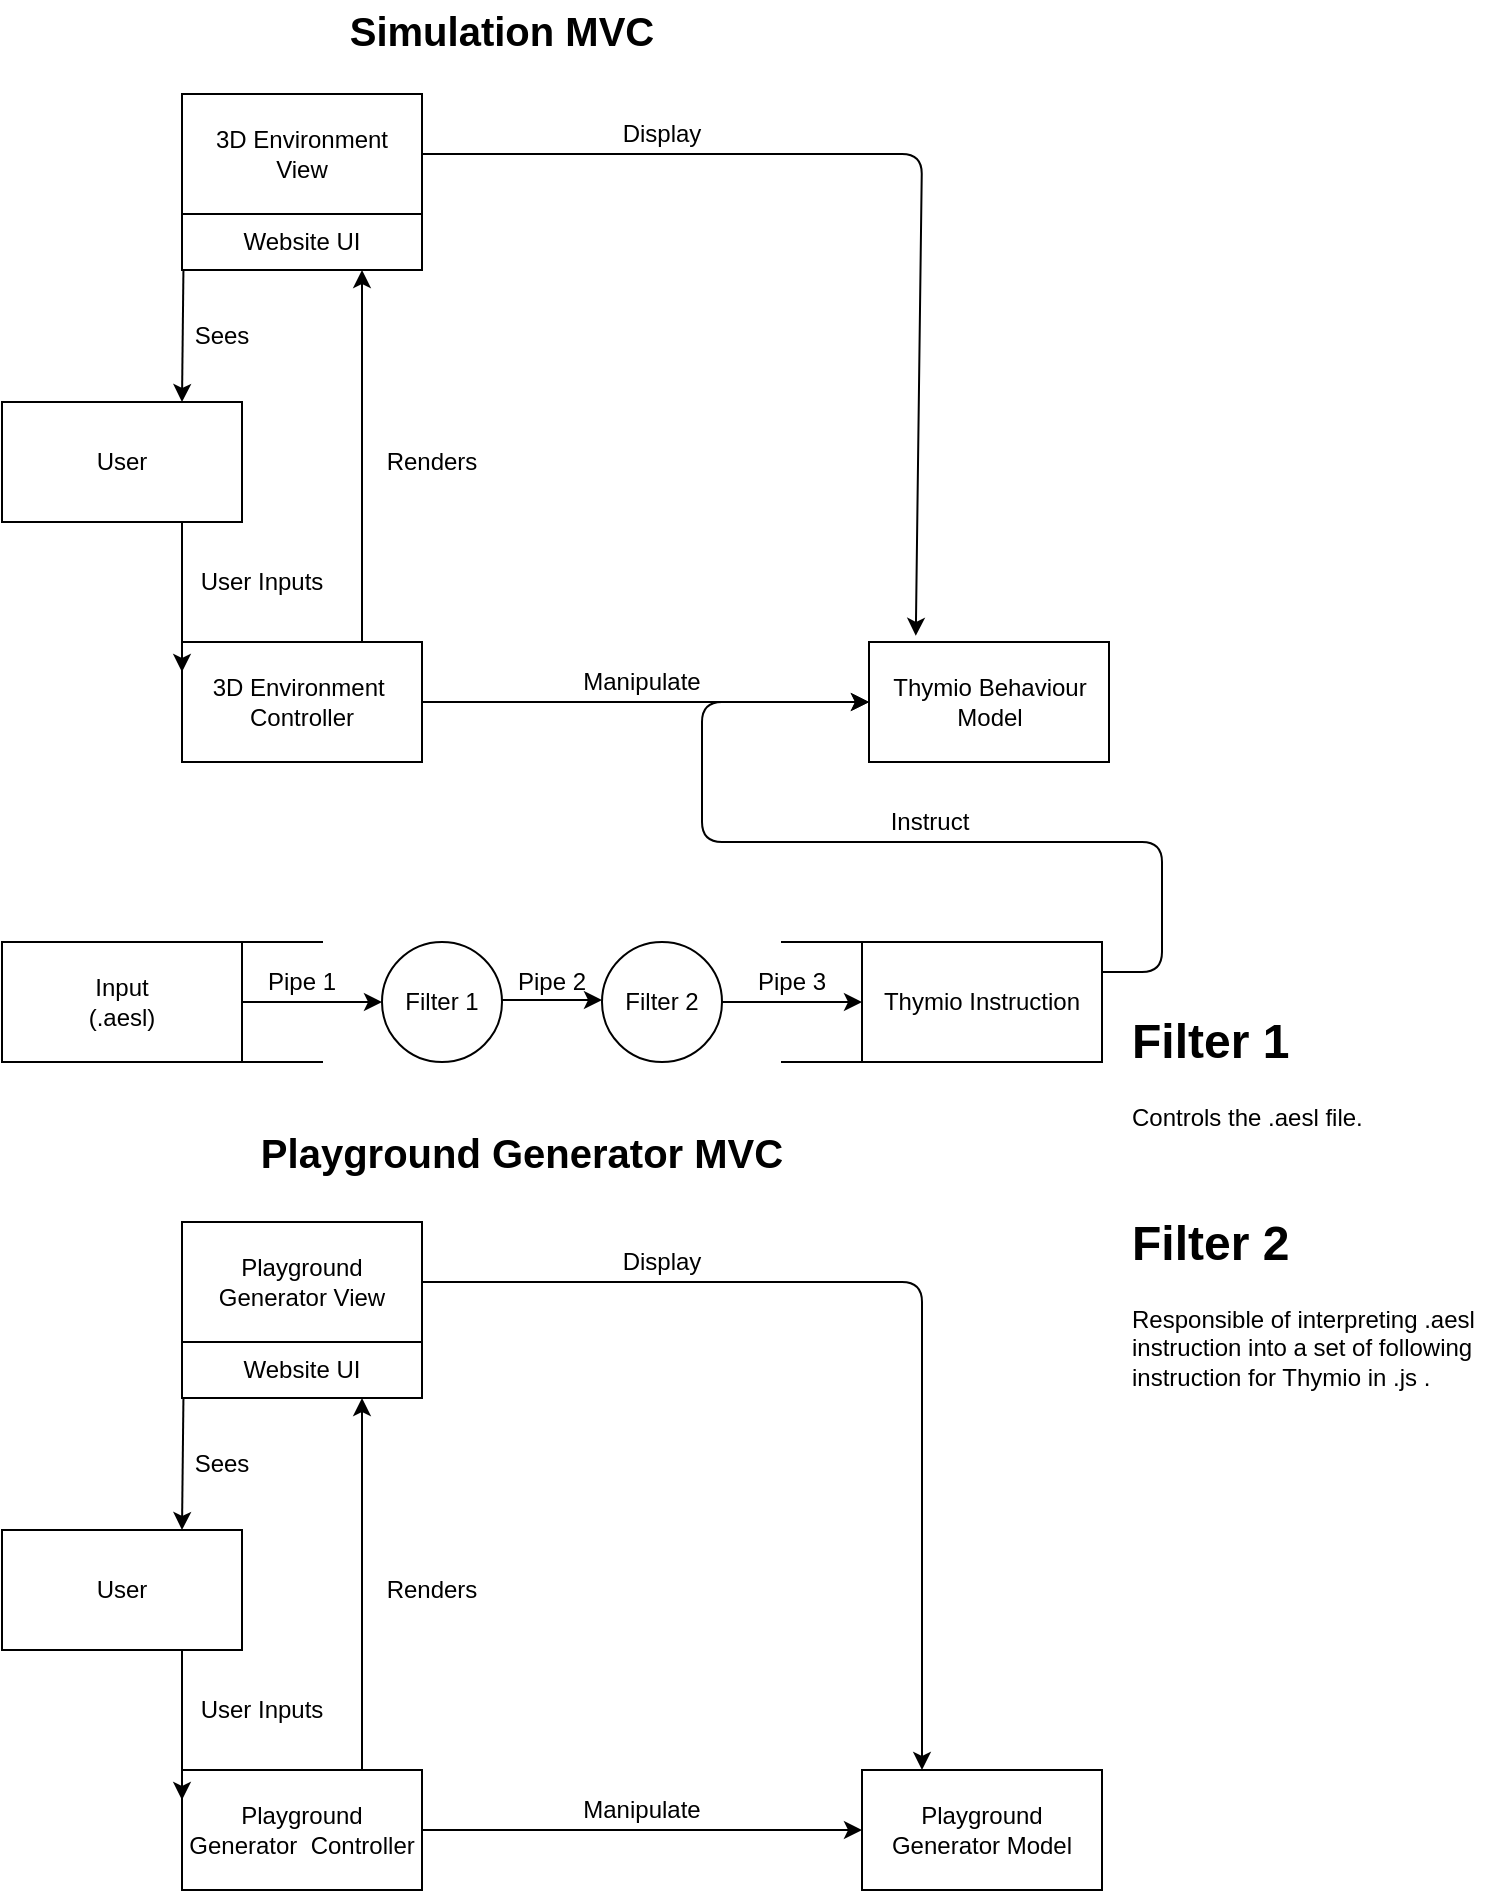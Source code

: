 <mxfile version="12.1.0" type="device" pages="1"><diagram id="1trE2REFxqnqZmuTRZyQ" name="Page-1"><mxGraphModel dx="1031" dy="606" grid="1" gridSize="10" guides="1" tooltips="1" connect="1" arrows="1" fold="1" page="1" pageScale="1" pageWidth="827" pageHeight="1169" math="0" shadow="0"><root><mxCell id="0"/><mxCell id="1" parent="0"/><mxCell id="OVcSoYiSIXlitFYiV0N6-1" value="Input&lt;br&gt;(.aesl)" style="rounded=0;whiteSpace=wrap;html=1;" vertex="1" parent="1"><mxGeometry x="60" y="780" width="120" height="60" as="geometry"/></mxCell><mxCell id="OVcSoYiSIXlitFYiV0N6-4" value="Thymio Instruction" style="rounded=0;whiteSpace=wrap;html=1;" vertex="1" parent="1"><mxGeometry x="490" y="780" width="120" height="60" as="geometry"/></mxCell><mxCell id="OVcSoYiSIXlitFYiV0N6-6" value="Playground Generator Model" style="rounded=0;whiteSpace=wrap;html=1;" vertex="1" parent="1"><mxGeometry x="490" y="1194" width="120" height="60" as="geometry"/></mxCell><mxCell id="OVcSoYiSIXlitFYiV0N6-7" value="3D Environment&amp;nbsp; Controller" style="rounded=0;whiteSpace=wrap;html=1;" vertex="1" parent="1"><mxGeometry x="150" y="630" width="120" height="60" as="geometry"/></mxCell><mxCell id="OVcSoYiSIXlitFYiV0N6-8" value="3D Environment&lt;br&gt;View" style="rounded=0;whiteSpace=wrap;html=1;" vertex="1" parent="1"><mxGeometry x="150" y="356" width="120" height="60" as="geometry"/></mxCell><mxCell id="OVcSoYiSIXlitFYiV0N6-11" value="Website UI" style="rounded=0;whiteSpace=wrap;html=1;" vertex="1" parent="1"><mxGeometry x="150" y="416" width="120" height="28" as="geometry"/></mxCell><mxCell id="OVcSoYiSIXlitFYiV0N6-12" value="User" style="rounded=0;whiteSpace=wrap;html=1;" vertex="1" parent="1"><mxGeometry x="60" y="510" width="120" height="60" as="geometry"/></mxCell><mxCell id="OVcSoYiSIXlitFYiV0N6-15" value="" style="shape=partialRectangle;whiteSpace=wrap;html=1;left=0;right=0;fillColor=none;" vertex="1" parent="1"><mxGeometry x="180" y="780" width="40" height="60" as="geometry"/></mxCell><mxCell id="OVcSoYiSIXlitFYiV0N6-16" value="" style="shape=partialRectangle;whiteSpace=wrap;html=1;left=0;right=0;fillColor=none;rotation=180;" vertex="1" parent="1"><mxGeometry x="450" y="780" width="40" height="60" as="geometry"/></mxCell><mxCell id="OVcSoYiSIXlitFYiV0N6-17" value="Filter 1" style="ellipse;whiteSpace=wrap;html=1;aspect=fixed;" vertex="1" parent="1"><mxGeometry x="250" y="780" width="60" height="60" as="geometry"/></mxCell><mxCell id="OVcSoYiSIXlitFYiV0N6-18" value="Filter 2" style="ellipse;whiteSpace=wrap;html=1;aspect=fixed;" vertex="1" parent="1"><mxGeometry x="360" y="780" width="60" height="60" as="geometry"/></mxCell><mxCell id="OVcSoYiSIXlitFYiV0N6-19" value="" style="endArrow=classic;html=1;exitX=0;exitY=0.5;exitDx=0;exitDy=0;entryX=0;entryY=0.5;entryDx=0;entryDy=0;" edge="1" parent="1" source="OVcSoYiSIXlitFYiV0N6-15" target="OVcSoYiSIXlitFYiV0N6-17"><mxGeometry width="50" height="50" relative="1" as="geometry"><mxPoint x="180" y="890" as="sourcePoint"/><mxPoint x="230" y="840" as="targetPoint"/></mxGeometry></mxCell><mxCell id="OVcSoYiSIXlitFYiV0N6-20" value="" style="endArrow=classic;html=1;exitX=0;exitY=0.5;exitDx=0;exitDy=0;" edge="1" parent="1"><mxGeometry width="50" height="50" relative="1" as="geometry"><mxPoint x="310" y="809" as="sourcePoint"/><mxPoint x="360" y="809" as="targetPoint"/></mxGeometry></mxCell><mxCell id="OVcSoYiSIXlitFYiV0N6-21" value="" style="endArrow=classic;html=1;exitX=0;exitY=0.5;exitDx=0;exitDy=0;entryX=0;entryY=0.5;entryDx=0;entryDy=0;" edge="1" parent="1"><mxGeometry width="50" height="50" relative="1" as="geometry"><mxPoint x="420" y="810" as="sourcePoint"/><mxPoint x="490" y="810" as="targetPoint"/></mxGeometry></mxCell><mxCell id="OVcSoYiSIXlitFYiV0N6-22" value="Thymio Behaviour&lt;br&gt;Model" style="rounded=0;whiteSpace=wrap;html=1;" vertex="1" parent="1"><mxGeometry x="493.5" y="630" width="120" height="60" as="geometry"/></mxCell><mxCell id="OVcSoYiSIXlitFYiV0N6-23" value="" style="endArrow=classic;html=1;entryX=0.75;entryY=0;entryDx=0;entryDy=0;exitX=0.006;exitY=0.988;exitDx=0;exitDy=0;exitPerimeter=0;" edge="1" parent="1" source="OVcSoYiSIXlitFYiV0N6-11" target="OVcSoYiSIXlitFYiV0N6-12"><mxGeometry width="50" height="50" relative="1" as="geometry"><mxPoint x="150" y="450" as="sourcePoint"/><mxPoint x="350" y="430" as="targetPoint"/></mxGeometry></mxCell><mxCell id="OVcSoYiSIXlitFYiV0N6-24" value="Sees" style="text;html=1;strokeColor=none;fillColor=none;align=center;verticalAlign=middle;whiteSpace=wrap;rounded=0;" vertex="1" parent="1"><mxGeometry x="150" y="467" width="40" height="20" as="geometry"/></mxCell><mxCell id="OVcSoYiSIXlitFYiV0N6-25" value="" style="endArrow=classic;html=1;exitX=0.75;exitY=1;exitDx=0;exitDy=0;entryX=0;entryY=0.25;entryDx=0;entryDy=0;" edge="1" parent="1" source="OVcSoYiSIXlitFYiV0N6-12" target="OVcSoYiSIXlitFYiV0N6-7"><mxGeometry width="50" height="50" relative="1" as="geometry"><mxPoint x="60" y="910" as="sourcePoint"/><mxPoint x="110" y="860" as="targetPoint"/></mxGeometry></mxCell><mxCell id="OVcSoYiSIXlitFYiV0N6-28" value="User Inputs" style="text;html=1;strokeColor=none;fillColor=none;align=center;verticalAlign=middle;whiteSpace=wrap;rounded=0;" vertex="1" parent="1"><mxGeometry x="150" y="590" width="80" height="20" as="geometry"/></mxCell><mxCell id="OVcSoYiSIXlitFYiV0N6-29" value="" style="endArrow=classic;html=1;exitX=1;exitY=0.5;exitDx=0;exitDy=0;entryX=0;entryY=0.5;entryDx=0;entryDy=0;" edge="1" parent="1" source="OVcSoYiSIXlitFYiV0N6-7" target="OVcSoYiSIXlitFYiV0N6-22"><mxGeometry width="50" height="50" relative="1" as="geometry"><mxPoint x="450" y="700" as="sourcePoint"/><mxPoint x="480" y="660" as="targetPoint"/></mxGeometry></mxCell><mxCell id="OVcSoYiSIXlitFYiV0N6-30" value="" style="endArrow=classic;html=1;exitX=1;exitY=0.5;exitDx=0;exitDy=0;entryX=0.195;entryY=-0.052;entryDx=0;entryDy=0;entryPerimeter=0;" edge="1" parent="1" source="OVcSoYiSIXlitFYiV0N6-8" target="OVcSoYiSIXlitFYiV0N6-22"><mxGeometry width="50" height="50" relative="1" as="geometry"><mxPoint x="610" y="624" as="sourcePoint"/><mxPoint x="520" y="610" as="targetPoint"/><Array as="points"><mxPoint x="520" y="386"/></Array></mxGeometry></mxCell><mxCell id="OVcSoYiSIXlitFYiV0N6-34" value="" style="endArrow=classic;html=1;exitX=1;exitY=0.25;exitDx=0;exitDy=0;entryX=0;entryY=0.5;entryDx=0;entryDy=0;" edge="1" parent="1" source="OVcSoYiSIXlitFYiV0N6-4" target="OVcSoYiSIXlitFYiV0N6-22"><mxGeometry width="50" height="50" relative="1" as="geometry"><mxPoint x="600" y="685" as="sourcePoint"/><mxPoint x="690" y="685" as="targetPoint"/><Array as="points"><mxPoint x="640" y="795"/><mxPoint x="640" y="730"/><mxPoint x="410" y="730"/><mxPoint x="410" y="660"/></Array></mxGeometry></mxCell><mxCell id="OVcSoYiSIXlitFYiV0N6-35" value="Pipe 1" style="text;html=1;strokeColor=none;fillColor=none;align=center;verticalAlign=middle;whiteSpace=wrap;rounded=0;" vertex="1" parent="1"><mxGeometry x="190" y="790" width="40" height="20" as="geometry"/></mxCell><mxCell id="OVcSoYiSIXlitFYiV0N6-38" value="&lt;h1&gt;Filter 1&lt;/h1&gt;&lt;div&gt;Controls the .aesl file.&lt;/div&gt;" style="text;html=1;strokeColor=none;fillColor=none;spacing=5;spacingTop=-20;whiteSpace=wrap;overflow=hidden;rounded=0;" vertex="1" parent="1"><mxGeometry x="620" y="810" width="190" height="120" as="geometry"/></mxCell><mxCell id="OVcSoYiSIXlitFYiV0N6-39" value="" style="endArrow=classic;html=1;exitX=0.75;exitY=0;exitDx=0;exitDy=0;entryX=0.75;entryY=1;entryDx=0;entryDy=0;" edge="1" parent="1" source="OVcSoYiSIXlitFYiV0N6-7" target="OVcSoYiSIXlitFYiV0N6-11"><mxGeometry width="50" height="50" relative="1" as="geometry"><mxPoint x="255" y="609" as="sourcePoint"/><mxPoint x="265" y="445" as="targetPoint"/></mxGeometry></mxCell><mxCell id="OVcSoYiSIXlitFYiV0N6-41" value="Renders" style="text;html=1;strokeColor=none;fillColor=none;align=center;verticalAlign=middle;whiteSpace=wrap;rounded=0;" vertex="1" parent="1"><mxGeometry x="245" y="530" width="60" height="20" as="geometry"/></mxCell><mxCell id="OVcSoYiSIXlitFYiV0N6-42" value="Display" style="text;html=1;strokeColor=none;fillColor=none;align=center;verticalAlign=middle;whiteSpace=wrap;rounded=0;" vertex="1" parent="1"><mxGeometry x="360" y="366" width="60" height="20" as="geometry"/></mxCell><mxCell id="OVcSoYiSIXlitFYiV0N6-43" value="Manipulate" style="text;html=1;strokeColor=none;fillColor=none;align=center;verticalAlign=middle;whiteSpace=wrap;rounded=0;" vertex="1" parent="1"><mxGeometry x="350" y="640" width="60" height="20" as="geometry"/></mxCell><mxCell id="OVcSoYiSIXlitFYiV0N6-46" value="Playground Generator&amp;nbsp; Controller" style="rounded=0;whiteSpace=wrap;html=1;" vertex="1" parent="1"><mxGeometry x="150" y="1194" width="120" height="60" as="geometry"/></mxCell><mxCell id="OVcSoYiSIXlitFYiV0N6-47" value="Playground Generator View" style="rounded=0;whiteSpace=wrap;html=1;" vertex="1" parent="1"><mxGeometry x="150" y="920" width="120" height="60" as="geometry"/></mxCell><mxCell id="OVcSoYiSIXlitFYiV0N6-48" value="Website UI" style="rounded=0;whiteSpace=wrap;html=1;" vertex="1" parent="1"><mxGeometry x="150" y="980" width="120" height="28" as="geometry"/></mxCell><mxCell id="OVcSoYiSIXlitFYiV0N6-49" value="User" style="rounded=0;whiteSpace=wrap;html=1;" vertex="1" parent="1"><mxGeometry x="60" y="1074" width="120" height="60" as="geometry"/></mxCell><mxCell id="OVcSoYiSIXlitFYiV0N6-50" value="" style="endArrow=classic;html=1;entryX=0.75;entryY=0;entryDx=0;entryDy=0;exitX=0.006;exitY=0.988;exitDx=0;exitDy=0;exitPerimeter=0;" edge="1" parent="1" source="OVcSoYiSIXlitFYiV0N6-48" target="OVcSoYiSIXlitFYiV0N6-49"><mxGeometry width="50" height="50" relative="1" as="geometry"><mxPoint x="150" y="1014" as="sourcePoint"/><mxPoint x="350" y="994" as="targetPoint"/></mxGeometry></mxCell><mxCell id="OVcSoYiSIXlitFYiV0N6-51" value="Sees" style="text;html=1;strokeColor=none;fillColor=none;align=center;verticalAlign=middle;whiteSpace=wrap;rounded=0;" vertex="1" parent="1"><mxGeometry x="150" y="1031" width="40" height="20" as="geometry"/></mxCell><mxCell id="OVcSoYiSIXlitFYiV0N6-52" value="" style="endArrow=classic;html=1;exitX=0.75;exitY=1;exitDx=0;exitDy=0;entryX=0;entryY=0.25;entryDx=0;entryDy=0;" edge="1" parent="1" source="OVcSoYiSIXlitFYiV0N6-49" target="OVcSoYiSIXlitFYiV0N6-46"><mxGeometry width="50" height="50" relative="1" as="geometry"><mxPoint x="60" y="1474" as="sourcePoint"/><mxPoint x="110" y="1424" as="targetPoint"/></mxGeometry></mxCell><mxCell id="OVcSoYiSIXlitFYiV0N6-53" value="User Inputs" style="text;html=1;strokeColor=none;fillColor=none;align=center;verticalAlign=middle;whiteSpace=wrap;rounded=0;" vertex="1" parent="1"><mxGeometry x="150" y="1154" width="80" height="20" as="geometry"/></mxCell><mxCell id="OVcSoYiSIXlitFYiV0N6-54" value="" style="endArrow=classic;html=1;exitX=1;exitY=0.5;exitDx=0;exitDy=0;entryX=0;entryY=0.5;entryDx=0;entryDy=0;" edge="1" parent="1" source="OVcSoYiSIXlitFYiV0N6-46"><mxGeometry width="50" height="50" relative="1" as="geometry"><mxPoint x="450" y="1264" as="sourcePoint"/><mxPoint x="490" y="1224" as="targetPoint"/></mxGeometry></mxCell><mxCell id="OVcSoYiSIXlitFYiV0N6-55" value="" style="endArrow=classic;html=1;entryX=0.25;entryY=0;entryDx=0;entryDy=0;exitX=1;exitY=0.5;exitDx=0;exitDy=0;" edge="1" parent="1" source="OVcSoYiSIXlitFYiV0N6-47"><mxGeometry width="50" height="50" relative="1" as="geometry"><mxPoint x="610" y="1188" as="sourcePoint"/><mxPoint x="520" y="1194" as="targetPoint"/><Array as="points"><mxPoint x="520" y="950"/></Array></mxGeometry></mxCell><mxCell id="OVcSoYiSIXlitFYiV0N6-56" value="" style="endArrow=classic;html=1;exitX=0.75;exitY=0;exitDx=0;exitDy=0;entryX=0.75;entryY=1;entryDx=0;entryDy=0;" edge="1" parent="1" source="OVcSoYiSIXlitFYiV0N6-46" target="OVcSoYiSIXlitFYiV0N6-48"><mxGeometry width="50" height="50" relative="1" as="geometry"><mxPoint x="255" y="1173" as="sourcePoint"/><mxPoint x="265" y="1009" as="targetPoint"/></mxGeometry></mxCell><mxCell id="OVcSoYiSIXlitFYiV0N6-57" value="Renders" style="text;html=1;strokeColor=none;fillColor=none;align=center;verticalAlign=middle;whiteSpace=wrap;rounded=0;" vertex="1" parent="1"><mxGeometry x="245" y="1094" width="60" height="20" as="geometry"/></mxCell><mxCell id="OVcSoYiSIXlitFYiV0N6-58" value="Display" style="text;html=1;strokeColor=none;fillColor=none;align=center;verticalAlign=middle;whiteSpace=wrap;rounded=0;" vertex="1" parent="1"><mxGeometry x="360" y="930" width="60" height="20" as="geometry"/></mxCell><mxCell id="OVcSoYiSIXlitFYiV0N6-59" value="Manipulate" style="text;html=1;strokeColor=none;fillColor=none;align=center;verticalAlign=middle;whiteSpace=wrap;rounded=0;" vertex="1" parent="1"><mxGeometry x="350" y="1204" width="60" height="20" as="geometry"/></mxCell><mxCell id="OVcSoYiSIXlitFYiV0N6-60" value="Playground Generator MVC" style="text;html=1;strokeColor=none;fillColor=none;align=center;verticalAlign=middle;whiteSpace=wrap;rounded=0;fontSize=20;fontStyle=1" vertex="1" parent="1"><mxGeometry x="180" y="870" width="280" height="30" as="geometry"/></mxCell><mxCell id="OVcSoYiSIXlitFYiV0N6-61" value="Simulation MVC" style="text;html=1;strokeColor=none;fillColor=none;align=center;verticalAlign=middle;whiteSpace=wrap;rounded=0;fontSize=20;fontStyle=1" vertex="1" parent="1"><mxGeometry x="170" y="309" width="280" height="30" as="geometry"/></mxCell><mxCell id="OVcSoYiSIXlitFYiV0N6-64" value="Instruct" style="text;html=1;strokeColor=none;fillColor=none;align=center;verticalAlign=middle;whiteSpace=wrap;rounded=0;" vertex="1" parent="1"><mxGeometry x="493.5" y="710" width="60" height="20" as="geometry"/></mxCell><mxCell id="OVcSoYiSIXlitFYiV0N6-65" value="Pipe 2" style="text;html=1;strokeColor=none;fillColor=none;align=center;verticalAlign=middle;whiteSpace=wrap;rounded=0;" vertex="1" parent="1"><mxGeometry x="315" y="790" width="40" height="20" as="geometry"/></mxCell><mxCell id="OVcSoYiSIXlitFYiV0N6-66" value="Pipe 3" style="text;html=1;strokeColor=none;fillColor=none;align=center;verticalAlign=middle;whiteSpace=wrap;rounded=0;" vertex="1" parent="1"><mxGeometry x="435" y="790" width="40" height="20" as="geometry"/></mxCell><mxCell id="OVcSoYiSIXlitFYiV0N6-67" value="&lt;h1&gt;Filter 2&lt;/h1&gt;&lt;div&gt;Responsible of interpreting .aesl instruction into a set of following instruction for Thymio in .js .&lt;/div&gt;" style="text;html=1;strokeColor=none;fillColor=none;spacing=5;spacingTop=-20;whiteSpace=wrap;overflow=hidden;rounded=0;" vertex="1" parent="1"><mxGeometry x="620" y="911" width="190" height="120" as="geometry"/></mxCell></root></mxGraphModel></diagram></mxfile>